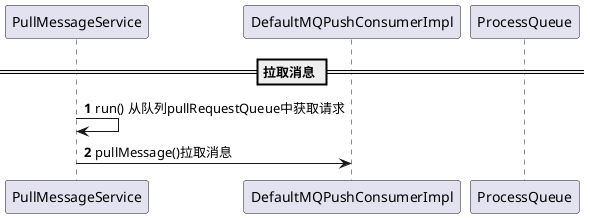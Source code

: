 @startuml
'https://plantuml.com/sequence-diagram

autonumber
participant PullMessageService
participant DefaultMQPushConsumerImpl
participant ProcessQueue

== 拉取消息 ==
PullMessageService -> PullMessageService: run() 从队列pullRequestQueue中获取请求
PullMessageService -> DefaultMQPushConsumerImpl: pullMessage()拉取消息



@enduml